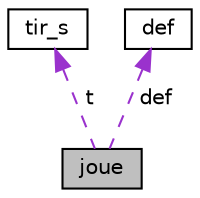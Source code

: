 digraph "joue"
{
 // LATEX_PDF_SIZE
  edge [fontname="Helvetica",fontsize="10",labelfontname="Helvetica",labelfontsize="10"];
  node [fontname="Helvetica",fontsize="10",shape=record];
  Node1 [label="joue",height=0.2,width=0.4,color="black", fillcolor="grey75", style="filled", fontcolor="black",tooltip=" "];
  Node2 -> Node1 [dir="back",color="darkorchid3",fontsize="10",style="dashed",label=" t" ,fontname="Helvetica"];
  Node2 [label="tir_s",height=0.2,width=0.4,color="black", fillcolor="white", style="filled",URL="$structtir__s.html",tooltip=" "];
  Node3 -> Node1 [dir="back",color="darkorchid3",fontsize="10",style="dashed",label=" def" ,fontname="Helvetica"];
  Node3 [label="def",height=0.2,width=0.4,color="black", fillcolor="white", style="filled",URL="$structdef.html",tooltip=" "];
}
